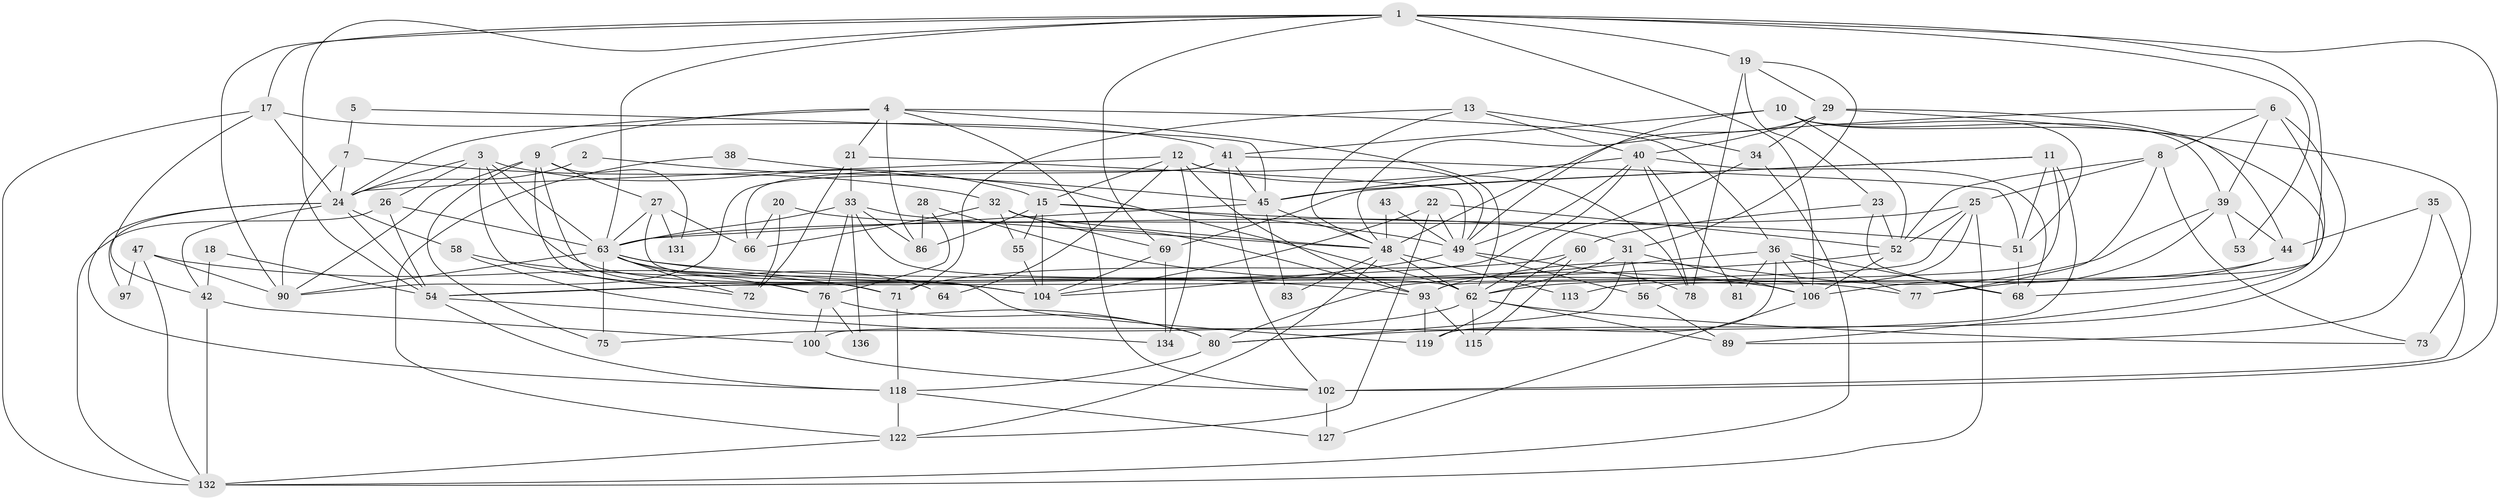 // original degree distribution, {4: 0.25, 2: 0.16911764705882354, 3: 0.25735294117647056, 5: 0.17647058823529413, 6: 0.08823529411764706, 9: 0.007352941176470588, 8: 0.029411764705882353, 10: 0.007352941176470588, 7: 0.014705882352941176}
// Generated by graph-tools (version 1.1) at 2025/11/02/27/25 16:11:19]
// undirected, 87 vertices, 221 edges
graph export_dot {
graph [start="1"]
  node [color=gray90,style=filled];
  1 [super="+112"];
  2;
  3 [super="+65"];
  4 [super="+92"];
  5;
  6 [super="+30"];
  7;
  8 [super="+96"];
  9 [super="+16"];
  10 [super="+14"];
  11 [super="+61"];
  12 [super="+50"];
  13;
  15 [super="+95"];
  17 [super="+94"];
  18;
  19 [super="+120"];
  20;
  21 [super="+107"];
  22;
  23 [super="+59"];
  24 [super="+57"];
  25 [super="+123"];
  26 [super="+109"];
  27 [super="+85"];
  28;
  29 [super="+74"];
  31 [super="+37"];
  32 [super="+133"];
  33 [super="+98"];
  34 [super="+129"];
  35;
  36 [super="+46"];
  38;
  39 [super="+67"];
  40 [super="+114"];
  41 [super="+88"];
  42 [super="+103"];
  43;
  44;
  45 [super="+91"];
  47;
  48 [super="+125"];
  49 [super="+121"];
  51 [super="+117"];
  52 [super="+84"];
  53;
  54 [super="+126"];
  55;
  56;
  58 [super="+70"];
  60;
  62 [super="+87"];
  63 [super="+108"];
  64;
  66 [super="+130"];
  68;
  69;
  71 [super="+101"];
  72;
  73;
  75;
  76 [super="+82"];
  77 [super="+110"];
  78 [super="+79"];
  80 [super="+135"];
  81;
  83;
  86;
  89 [super="+99"];
  90 [super="+124"];
  93 [super="+105"];
  97;
  100;
  102 [super="+116"];
  104 [super="+111"];
  106 [super="+128"];
  113;
  115;
  118;
  119;
  122;
  127;
  131;
  132;
  134;
  136;
  1 -- 54;
  1 -- 19;
  1 -- 69;
  1 -- 17;
  1 -- 53;
  1 -- 102;
  1 -- 56;
  1 -- 90;
  1 -- 106;
  1 -- 63;
  2 -- 62;
  2 -- 24;
  3 -- 104;
  3 -- 15;
  3 -- 24;
  3 -- 26;
  3 -- 72;
  3 -- 63;
  4 -- 86;
  4 -- 21;
  4 -- 62;
  4 -- 24;
  4 -- 9;
  4 -- 102;
  4 -- 36;
  5 -- 7;
  5 -- 45;
  6 -- 48;
  6 -- 68;
  6 -- 80;
  6 -- 8;
  6 -- 39;
  7 -- 90;
  7 -- 24;
  7 -- 32;
  8 -- 25;
  8 -- 73;
  8 -- 77;
  8 -- 52;
  9 -- 75;
  9 -- 27;
  9 -- 131 [weight=2];
  9 -- 71;
  9 -- 90;
  9 -- 76;
  10 -- 51;
  10 -- 52;
  10 -- 89;
  10 -- 49;
  10 -- 39;
  10 -- 41;
  11 -- 100;
  11 -- 51;
  11 -- 93;
  11 -- 69;
  11 -- 45;
  12 -- 24;
  12 -- 49;
  12 -- 64;
  12 -- 134;
  12 -- 15;
  12 -- 78;
  12 -- 93;
  13 -- 48;
  13 -- 71;
  13 -- 34;
  13 -- 40;
  15 -- 86;
  15 -- 104;
  15 -- 49;
  15 -- 55;
  15 -- 51;
  17 -- 24;
  17 -- 42;
  17 -- 132;
  17 -- 41;
  18 -- 42;
  18 -- 54;
  19 -- 31;
  19 -- 23;
  19 -- 29;
  19 -- 78;
  20 -- 31;
  20 -- 72;
  20 -- 66;
  21 -- 49;
  21 -- 72;
  21 -- 33;
  22 -- 104;
  22 -- 122;
  22 -- 49;
  22 -- 52;
  23 -- 60;
  23 -- 68;
  23 -- 52;
  24 -- 118;
  24 -- 54;
  24 -- 97;
  24 -- 42;
  24 -- 58;
  25 -- 132;
  25 -- 54;
  25 -- 113;
  25 -- 63;
  25 -- 52;
  26 -- 54;
  26 -- 63;
  26 -- 132;
  27 -- 119;
  27 -- 63;
  27 -- 131;
  27 -- 66;
  28 -- 86;
  28 -- 76;
  28 -- 106;
  29 -- 44;
  29 -- 73;
  29 -- 40;
  29 -- 34;
  29 -- 48;
  31 -- 56;
  31 -- 80;
  31 -- 106;
  31 -- 62;
  32 -- 69;
  32 -- 66;
  32 -- 48;
  32 -- 55;
  32 -- 93;
  33 -- 63;
  33 -- 48;
  33 -- 86;
  33 -- 136;
  33 -- 76;
  33 -- 62;
  34 -- 132;
  34 -- 62;
  35 -- 44;
  35 -- 102;
  35 -- 89;
  36 -- 119;
  36 -- 80;
  36 -- 81;
  36 -- 68;
  36 -- 106;
  36 -- 77;
  38 -- 45;
  38 -- 122;
  39 -- 44;
  39 -- 106;
  39 -- 53;
  39 -- 93;
  40 -- 78;
  40 -- 81;
  40 -- 68;
  40 -- 54;
  40 -- 49;
  40 -- 45;
  41 -- 45;
  41 -- 66;
  41 -- 90;
  41 -- 102;
  41 -- 51;
  42 -- 132;
  42 -- 100;
  43 -- 48;
  43 -- 49;
  44 -- 62;
  44 -- 77;
  45 -- 63;
  45 -- 83;
  45 -- 48;
  47 -- 132;
  47 -- 71;
  47 -- 97;
  47 -- 90;
  48 -- 83;
  48 -- 113;
  48 -- 122;
  48 -- 62;
  49 -- 56;
  49 -- 104 [weight=2];
  49 -- 78;
  51 -- 68;
  52 -- 106;
  52 -- 54;
  54 -- 134;
  54 -- 118;
  55 -- 104;
  56 -- 89;
  58 -- 104;
  58 -- 80;
  60 -- 119;
  60 -- 115;
  60 -- 71;
  62 -- 75;
  62 -- 89;
  62 -- 115;
  62 -- 73;
  63 -- 64;
  63 -- 90;
  63 -- 72;
  63 -- 75;
  63 -- 76;
  63 -- 77;
  63 -- 93;
  69 -- 104;
  69 -- 134;
  71 -- 118;
  76 -- 136;
  76 -- 80;
  76 -- 100;
  80 -- 118;
  93 -- 115;
  93 -- 119;
  100 -- 102;
  102 -- 127;
  106 -- 127;
  118 -- 122;
  118 -- 127;
  122 -- 132;
}
